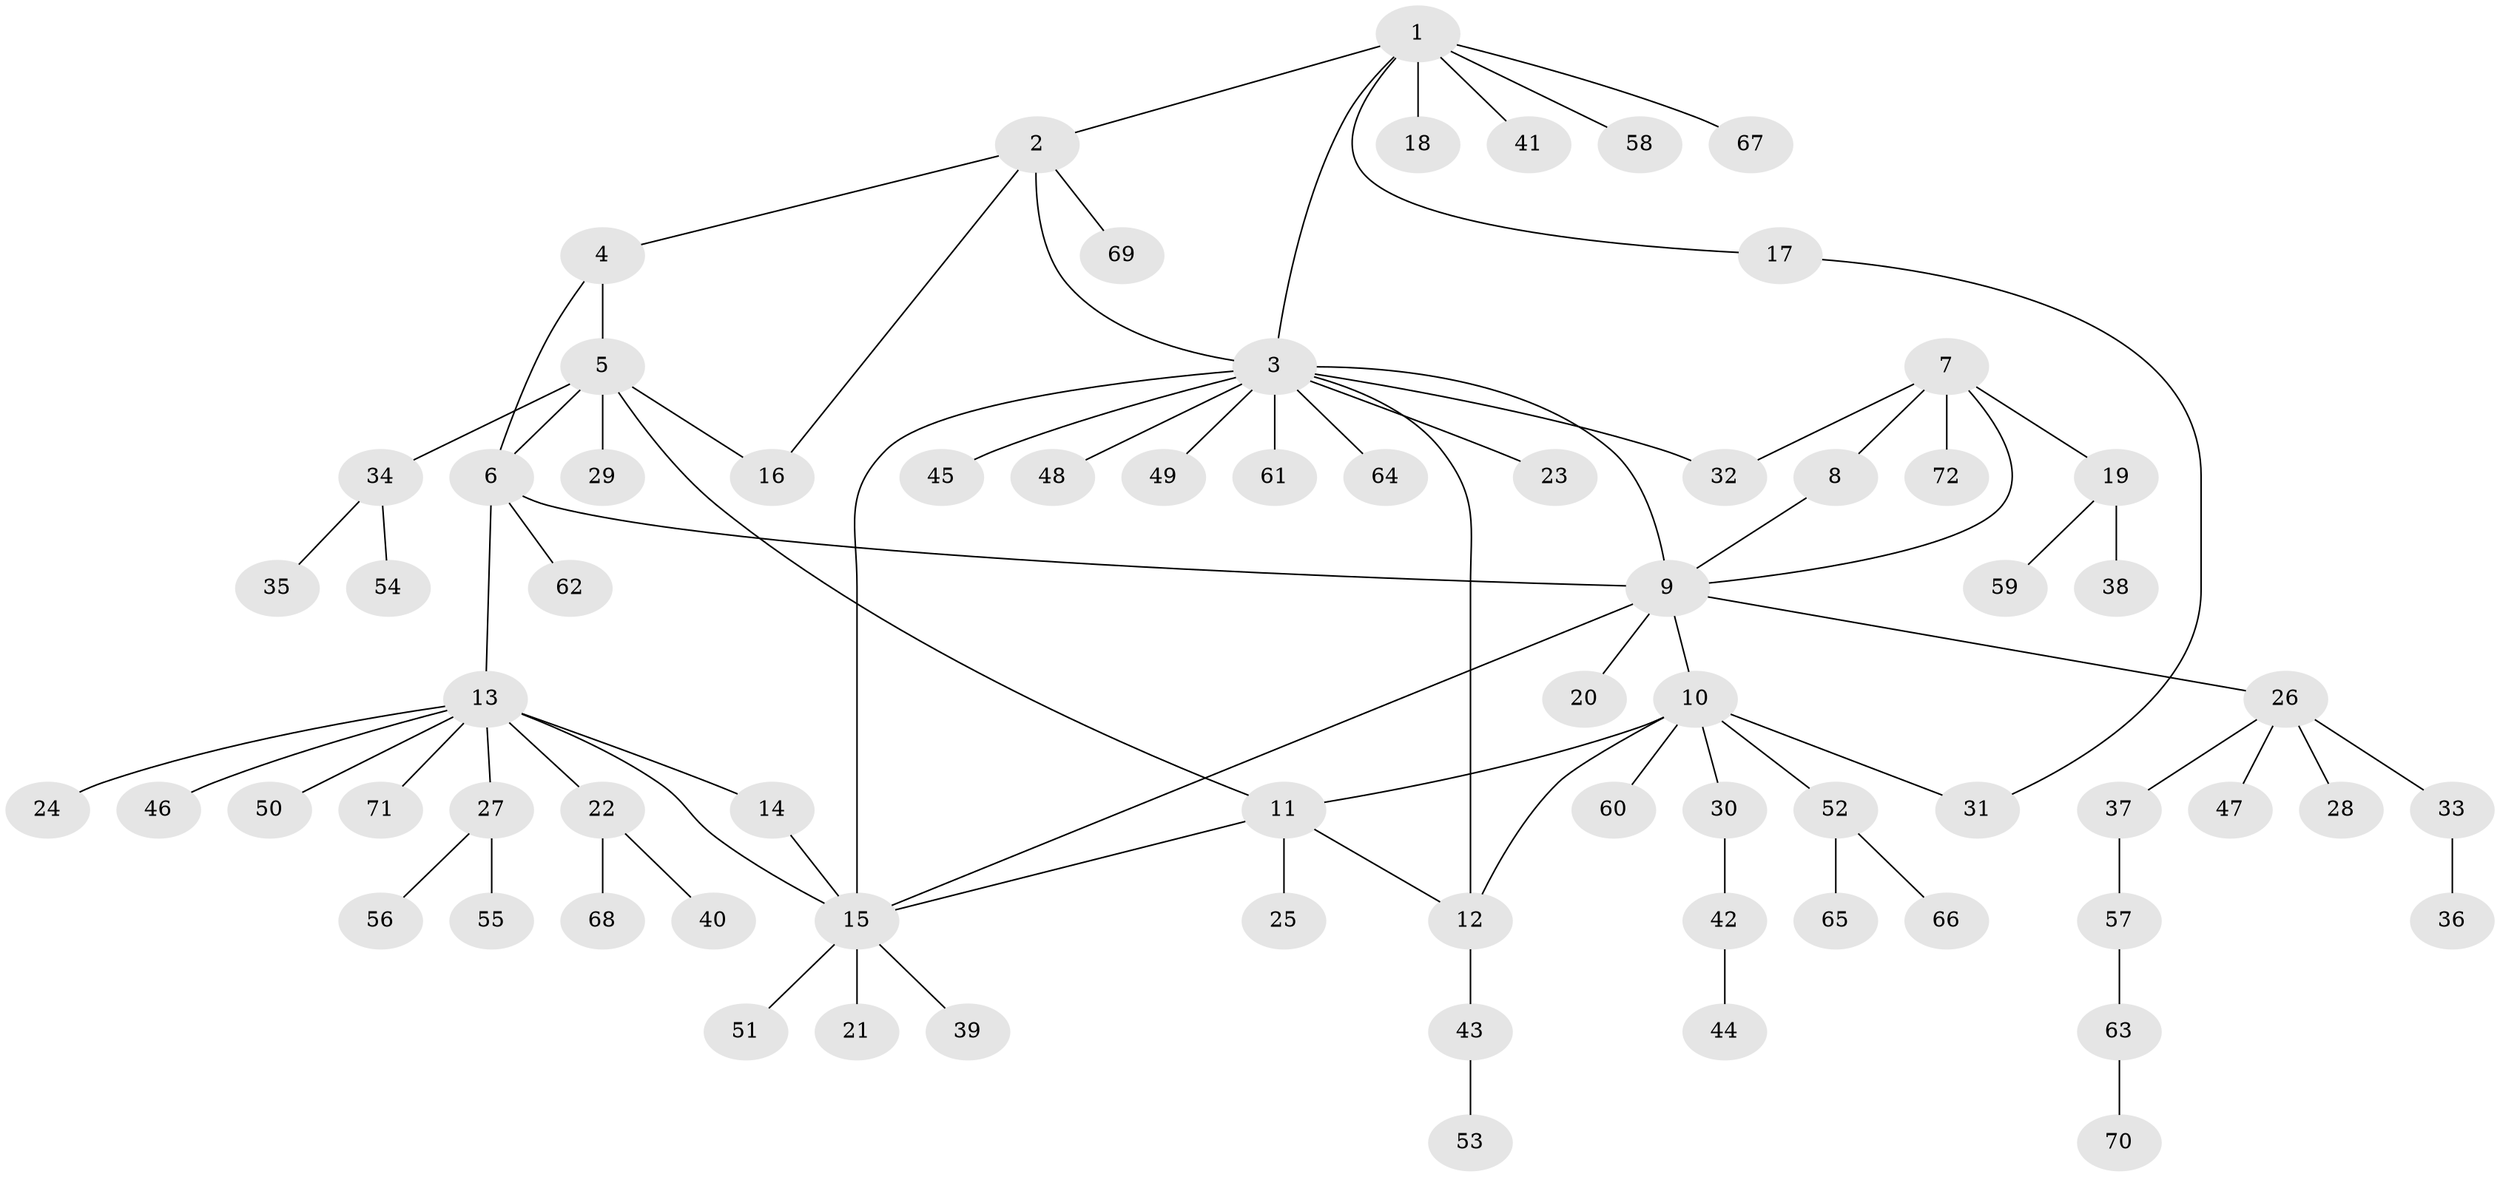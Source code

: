 // coarse degree distribution, {2: 0.2727272727272727, 7: 0.022727272727272728, 4: 0.11363636363636363, 5: 0.06818181818181818, 6: 0.022727272727272728, 1: 0.45454545454545453, 8: 0.022727272727272728, 10: 0.022727272727272728}
// Generated by graph-tools (version 1.1) at 2025/37/03/04/25 23:37:46]
// undirected, 72 vertices, 85 edges
graph export_dot {
  node [color=gray90,style=filled];
  1;
  2;
  3;
  4;
  5;
  6;
  7;
  8;
  9;
  10;
  11;
  12;
  13;
  14;
  15;
  16;
  17;
  18;
  19;
  20;
  21;
  22;
  23;
  24;
  25;
  26;
  27;
  28;
  29;
  30;
  31;
  32;
  33;
  34;
  35;
  36;
  37;
  38;
  39;
  40;
  41;
  42;
  43;
  44;
  45;
  46;
  47;
  48;
  49;
  50;
  51;
  52;
  53;
  54;
  55;
  56;
  57;
  58;
  59;
  60;
  61;
  62;
  63;
  64;
  65;
  66;
  67;
  68;
  69;
  70;
  71;
  72;
  1 -- 2;
  1 -- 3;
  1 -- 17;
  1 -- 18;
  1 -- 41;
  1 -- 58;
  1 -- 67;
  2 -- 3;
  2 -- 4;
  2 -- 16;
  2 -- 69;
  3 -- 9;
  3 -- 12;
  3 -- 15;
  3 -- 23;
  3 -- 32;
  3 -- 45;
  3 -- 48;
  3 -- 49;
  3 -- 61;
  3 -- 64;
  4 -- 5;
  4 -- 6;
  5 -- 6;
  5 -- 11;
  5 -- 16;
  5 -- 29;
  5 -- 34;
  6 -- 9;
  6 -- 13;
  6 -- 62;
  7 -- 8;
  7 -- 9;
  7 -- 19;
  7 -- 32;
  7 -- 72;
  8 -- 9;
  9 -- 10;
  9 -- 15;
  9 -- 20;
  9 -- 26;
  10 -- 11;
  10 -- 12;
  10 -- 30;
  10 -- 31;
  10 -- 52;
  10 -- 60;
  11 -- 12;
  11 -- 15;
  11 -- 25;
  12 -- 43;
  13 -- 14;
  13 -- 15;
  13 -- 22;
  13 -- 24;
  13 -- 27;
  13 -- 46;
  13 -- 50;
  13 -- 71;
  14 -- 15;
  15 -- 21;
  15 -- 39;
  15 -- 51;
  17 -- 31;
  19 -- 38;
  19 -- 59;
  22 -- 40;
  22 -- 68;
  26 -- 28;
  26 -- 33;
  26 -- 37;
  26 -- 47;
  27 -- 55;
  27 -- 56;
  30 -- 42;
  33 -- 36;
  34 -- 35;
  34 -- 54;
  37 -- 57;
  42 -- 44;
  43 -- 53;
  52 -- 65;
  52 -- 66;
  57 -- 63;
  63 -- 70;
}
